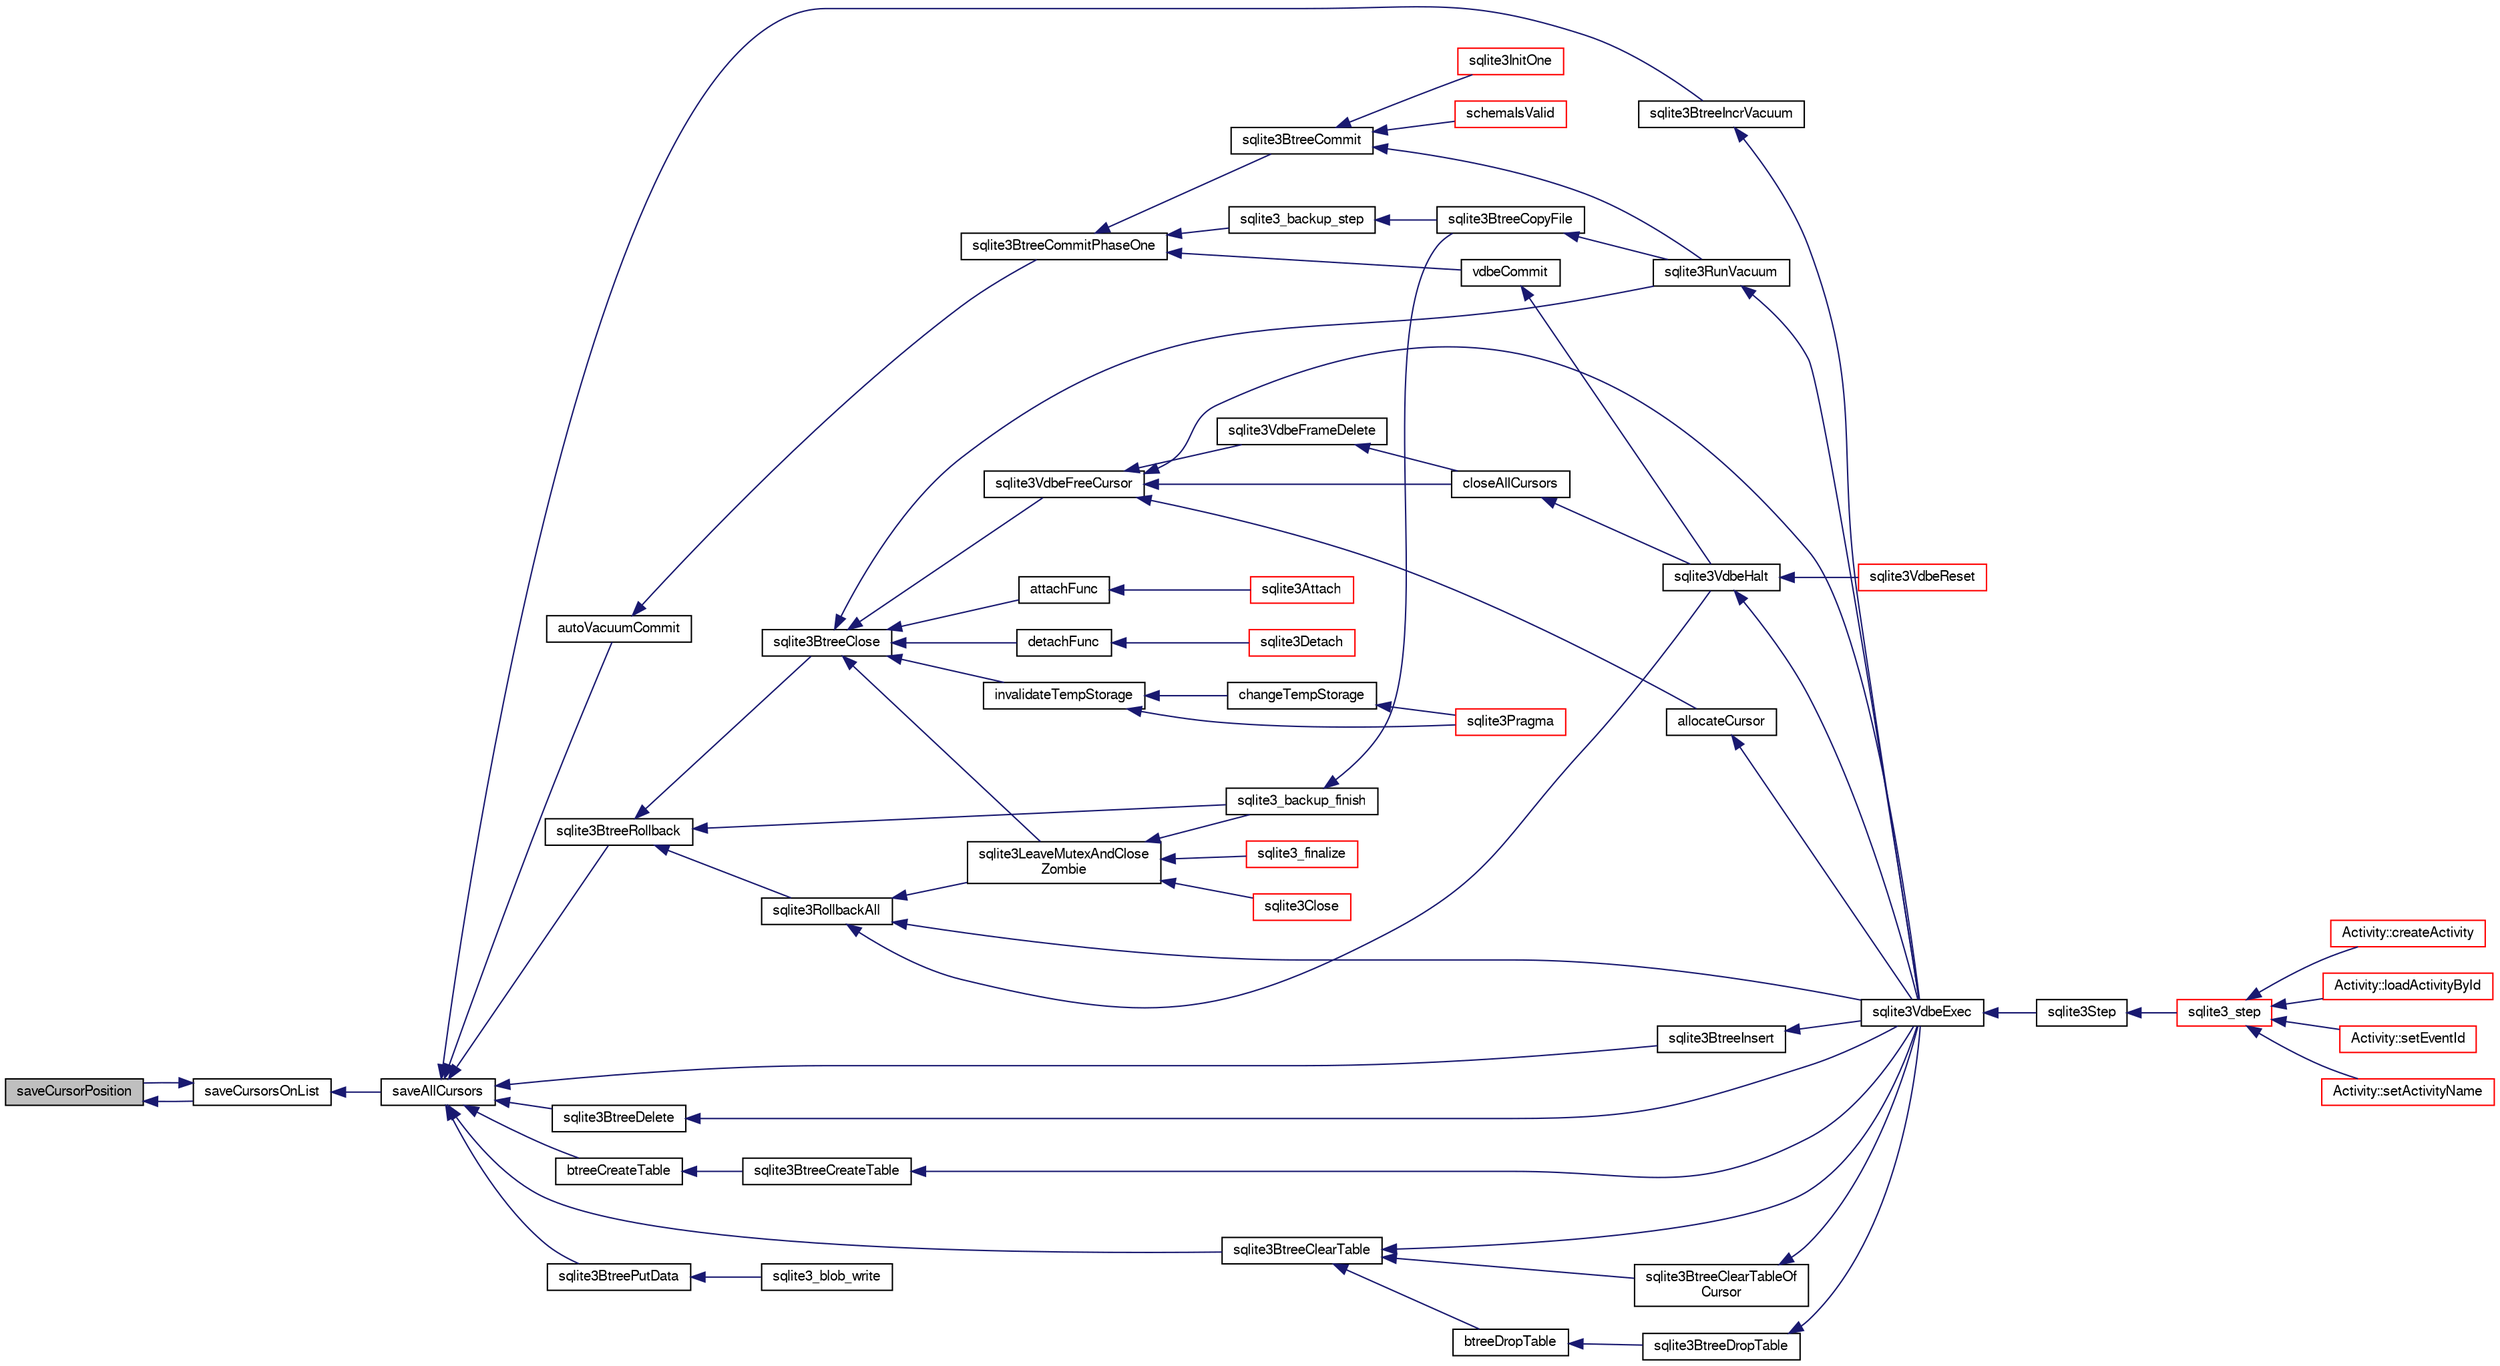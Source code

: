 digraph "saveCursorPosition"
{
  edge [fontname="FreeSans",fontsize="10",labelfontname="FreeSans",labelfontsize="10"];
  node [fontname="FreeSans",fontsize="10",shape=record];
  rankdir="LR";
  Node283333 [label="saveCursorPosition",height=0.2,width=0.4,color="black", fillcolor="grey75", style="filled", fontcolor="black"];
  Node283333 -> Node283334 [dir="back",color="midnightblue",fontsize="10",style="solid",fontname="FreeSans"];
  Node283334 [label="saveCursorsOnList",height=0.2,width=0.4,color="black", fillcolor="white", style="filled",URL="$sqlite3_8c.html#a33cb455c167e82c225c04c6628a486e1"];
  Node283334 -> Node283333 [dir="back",color="midnightblue",fontsize="10",style="solid",fontname="FreeSans"];
  Node283334 -> Node283335 [dir="back",color="midnightblue",fontsize="10",style="solid",fontname="FreeSans"];
  Node283335 [label="saveAllCursors",height=0.2,width=0.4,color="black", fillcolor="white", style="filled",URL="$sqlite3_8c.html#add0c7a5086792caf465148beaadb913d"];
  Node283335 -> Node283336 [dir="back",color="midnightblue",fontsize="10",style="solid",fontname="FreeSans"];
  Node283336 [label="sqlite3BtreeIncrVacuum",height=0.2,width=0.4,color="black", fillcolor="white", style="filled",URL="$sqlite3_8c.html#a0b4c98acfd785fc6d5dc5c3237030318"];
  Node283336 -> Node283337 [dir="back",color="midnightblue",fontsize="10",style="solid",fontname="FreeSans"];
  Node283337 [label="sqlite3VdbeExec",height=0.2,width=0.4,color="black", fillcolor="white", style="filled",URL="$sqlite3_8c.html#a8ce40a614bdc56719c4d642b1e4dfb21"];
  Node283337 -> Node283338 [dir="back",color="midnightblue",fontsize="10",style="solid",fontname="FreeSans"];
  Node283338 [label="sqlite3Step",height=0.2,width=0.4,color="black", fillcolor="white", style="filled",URL="$sqlite3_8c.html#a3f2872e873e2758a4beedad1d5113554"];
  Node283338 -> Node283339 [dir="back",color="midnightblue",fontsize="10",style="solid",fontname="FreeSans"];
  Node283339 [label="sqlite3_step",height=0.2,width=0.4,color="red", fillcolor="white", style="filled",URL="$sqlite3_8h.html#ac1e491ce36b7471eb28387f7d3c74334"];
  Node283339 -> Node283340 [dir="back",color="midnightblue",fontsize="10",style="solid",fontname="FreeSans"];
  Node283340 [label="Activity::createActivity",height=0.2,width=0.4,color="red", fillcolor="white", style="filled",URL="$classActivity.html#a813cc5e52c14ab49b39014c134e3425b"];
  Node283339 -> Node283343 [dir="back",color="midnightblue",fontsize="10",style="solid",fontname="FreeSans"];
  Node283343 [label="Activity::loadActivityById",height=0.2,width=0.4,color="red", fillcolor="white", style="filled",URL="$classActivity.html#abe4ffb4f08a47212ebf9013259d9e7fd"];
  Node283339 -> Node283345 [dir="back",color="midnightblue",fontsize="10",style="solid",fontname="FreeSans"];
  Node283345 [label="Activity::setEventId",height=0.2,width=0.4,color="red", fillcolor="white", style="filled",URL="$classActivity.html#adb1d0fd0d08f473e068f0a4086bfa9ca"];
  Node283339 -> Node283346 [dir="back",color="midnightblue",fontsize="10",style="solid",fontname="FreeSans"];
  Node283346 [label="Activity::setActivityName",height=0.2,width=0.4,color="red", fillcolor="white", style="filled",URL="$classActivity.html#a62dc3737b33915a36086f9dd26d16a81"];
  Node283335 -> Node283598 [dir="back",color="midnightblue",fontsize="10",style="solid",fontname="FreeSans"];
  Node283598 [label="autoVacuumCommit",height=0.2,width=0.4,color="black", fillcolor="white", style="filled",URL="$sqlite3_8c.html#a809d22c6311135ae3048adf41febaef0"];
  Node283598 -> Node283599 [dir="back",color="midnightblue",fontsize="10",style="solid",fontname="FreeSans"];
  Node283599 [label="sqlite3BtreeCommitPhaseOne",height=0.2,width=0.4,color="black", fillcolor="white", style="filled",URL="$sqlite3_8c.html#ae266cba101e64ad99a166f237532e262"];
  Node283599 -> Node283600 [dir="back",color="midnightblue",fontsize="10",style="solid",fontname="FreeSans"];
  Node283600 [label="sqlite3BtreeCommit",height=0.2,width=0.4,color="black", fillcolor="white", style="filled",URL="$sqlite3_8c.html#a8e56ab314556935f9f73080147d26419"];
  Node283600 -> Node283363 [dir="back",color="midnightblue",fontsize="10",style="solid",fontname="FreeSans"];
  Node283363 [label="sqlite3InitOne",height=0.2,width=0.4,color="red", fillcolor="white", style="filled",URL="$sqlite3_8c.html#ac4318b25df65269906b0379251fe9b85"];
  Node283600 -> Node283548 [dir="back",color="midnightblue",fontsize="10",style="solid",fontname="FreeSans"];
  Node283548 [label="schemaIsValid",height=0.2,width=0.4,color="red", fillcolor="white", style="filled",URL="$sqlite3_8c.html#a7c466fe28e7ca6f46b8bf72c46d9738d"];
  Node283600 -> Node283523 [dir="back",color="midnightblue",fontsize="10",style="solid",fontname="FreeSans"];
  Node283523 [label="sqlite3RunVacuum",height=0.2,width=0.4,color="black", fillcolor="white", style="filled",URL="$sqlite3_8c.html#a5e83ddc7b3e7e8e79ad5d1fc92de1d2f"];
  Node283523 -> Node283337 [dir="back",color="midnightblue",fontsize="10",style="solid",fontname="FreeSans"];
  Node283599 -> Node283550 [dir="back",color="midnightblue",fontsize="10",style="solid",fontname="FreeSans"];
  Node283550 [label="sqlite3_backup_step",height=0.2,width=0.4,color="black", fillcolor="white", style="filled",URL="$sqlite3_8h.html#a1699b75e98d082eebc465a9e64c35269"];
  Node283550 -> Node283551 [dir="back",color="midnightblue",fontsize="10",style="solid",fontname="FreeSans"];
  Node283551 [label="sqlite3BtreeCopyFile",height=0.2,width=0.4,color="black", fillcolor="white", style="filled",URL="$sqlite3_8c.html#a4d9e19a79f0d5c1dfcef0bd137ae83f9"];
  Node283551 -> Node283523 [dir="back",color="midnightblue",fontsize="10",style="solid",fontname="FreeSans"];
  Node283599 -> Node283601 [dir="back",color="midnightblue",fontsize="10",style="solid",fontname="FreeSans"];
  Node283601 [label="vdbeCommit",height=0.2,width=0.4,color="black", fillcolor="white", style="filled",URL="$sqlite3_8c.html#a5d7f1e0625451b987728f600cfe1b92d"];
  Node283601 -> Node283556 [dir="back",color="midnightblue",fontsize="10",style="solid",fontname="FreeSans"];
  Node283556 [label="sqlite3VdbeHalt",height=0.2,width=0.4,color="black", fillcolor="white", style="filled",URL="$sqlite3_8c.html#a8d1d99703d999190fbc35ecc981cb709"];
  Node283556 -> Node283557 [dir="back",color="midnightblue",fontsize="10",style="solid",fontname="FreeSans"];
  Node283557 [label="sqlite3VdbeReset",height=0.2,width=0.4,color="red", fillcolor="white", style="filled",URL="$sqlite3_8c.html#a315a913742f7267f90d46d41446353b1"];
  Node283556 -> Node283337 [dir="back",color="midnightblue",fontsize="10",style="solid",fontname="FreeSans"];
  Node283335 -> Node283602 [dir="back",color="midnightblue",fontsize="10",style="solid",fontname="FreeSans"];
  Node283602 [label="sqlite3BtreeRollback",height=0.2,width=0.4,color="black", fillcolor="white", style="filled",URL="$sqlite3_8c.html#a317473acdafdd688385c8954f09de186"];
  Node283602 -> Node283603 [dir="back",color="midnightblue",fontsize="10",style="solid",fontname="FreeSans"];
  Node283603 [label="sqlite3BtreeClose",height=0.2,width=0.4,color="black", fillcolor="white", style="filled",URL="$sqlite3_8c.html#a729b65009b66a99200496b09c124df01"];
  Node283603 -> Node283604 [dir="back",color="midnightblue",fontsize="10",style="solid",fontname="FreeSans"];
  Node283604 [label="sqlite3VdbeFreeCursor",height=0.2,width=0.4,color="black", fillcolor="white", style="filled",URL="$sqlite3_8c.html#a0f9084083e1d0639708934630f33d6ef"];
  Node283604 -> Node283605 [dir="back",color="midnightblue",fontsize="10",style="solid",fontname="FreeSans"];
  Node283605 [label="sqlite3VdbeFrameDelete",height=0.2,width=0.4,color="black", fillcolor="white", style="filled",URL="$sqlite3_8c.html#adb3773fdfb1685857e28891f76365900"];
  Node283605 -> Node283606 [dir="back",color="midnightblue",fontsize="10",style="solid",fontname="FreeSans"];
  Node283606 [label="closeAllCursors",height=0.2,width=0.4,color="black", fillcolor="white", style="filled",URL="$sqlite3_8c.html#af1ac189735864dd6989a8c5af4557547"];
  Node283606 -> Node283556 [dir="back",color="midnightblue",fontsize="10",style="solid",fontname="FreeSans"];
  Node283604 -> Node283606 [dir="back",color="midnightblue",fontsize="10",style="solid",fontname="FreeSans"];
  Node283604 -> Node283607 [dir="back",color="midnightblue",fontsize="10",style="solid",fontname="FreeSans"];
  Node283607 [label="allocateCursor",height=0.2,width=0.4,color="black", fillcolor="white", style="filled",URL="$sqlite3_8c.html#a5083c054ea81802294e539b00a57aad4"];
  Node283607 -> Node283337 [dir="back",color="midnightblue",fontsize="10",style="solid",fontname="FreeSans"];
  Node283604 -> Node283337 [dir="back",color="midnightblue",fontsize="10",style="solid",fontname="FreeSans"];
  Node283603 -> Node283365 [dir="back",color="midnightblue",fontsize="10",style="solid",fontname="FreeSans"];
  Node283365 [label="attachFunc",height=0.2,width=0.4,color="black", fillcolor="white", style="filled",URL="$sqlite3_8c.html#a69cb751a7da501b9a0aa37e0d7c3eaf7"];
  Node283365 -> Node283366 [dir="back",color="midnightblue",fontsize="10",style="solid",fontname="FreeSans"];
  Node283366 [label="sqlite3Attach",height=0.2,width=0.4,color="red", fillcolor="white", style="filled",URL="$sqlite3_8c.html#ae0907fe0b43cc1b4c7e6a16213e8546f"];
  Node283603 -> Node283552 [dir="back",color="midnightblue",fontsize="10",style="solid",fontname="FreeSans"];
  Node283552 [label="detachFunc",height=0.2,width=0.4,color="black", fillcolor="white", style="filled",URL="$sqlite3_8c.html#a2b3dd04cb87abd088926ab0082a60b77"];
  Node283552 -> Node283409 [dir="back",color="midnightblue",fontsize="10",style="solid",fontname="FreeSans"];
  Node283409 [label="sqlite3Detach",height=0.2,width=0.4,color="red", fillcolor="white", style="filled",URL="$sqlite3_8c.html#ab1a5a0b01c7560aef5e0b8603a68747d"];
  Node283603 -> Node283553 [dir="back",color="midnightblue",fontsize="10",style="solid",fontname="FreeSans"];
  Node283553 [label="invalidateTempStorage",height=0.2,width=0.4,color="black", fillcolor="white", style="filled",URL="$sqlite3_8c.html#a759777a1eb3c3e96a5af94932b39e69a"];
  Node283553 -> Node283554 [dir="back",color="midnightblue",fontsize="10",style="solid",fontname="FreeSans"];
  Node283554 [label="changeTempStorage",height=0.2,width=0.4,color="black", fillcolor="white", style="filled",URL="$sqlite3_8c.html#abd43abe0a0959a45c786b9865ed52904"];
  Node283554 -> Node283415 [dir="back",color="midnightblue",fontsize="10",style="solid",fontname="FreeSans"];
  Node283415 [label="sqlite3Pragma",height=0.2,width=0.4,color="red", fillcolor="white", style="filled",URL="$sqlite3_8c.html#a111391370f58f8e6a6eca51fd34d62ed"];
  Node283553 -> Node283415 [dir="back",color="midnightblue",fontsize="10",style="solid",fontname="FreeSans"];
  Node283603 -> Node283523 [dir="back",color="midnightblue",fontsize="10",style="solid",fontname="FreeSans"];
  Node283603 -> Node283566 [dir="back",color="midnightblue",fontsize="10",style="solid",fontname="FreeSans"];
  Node283566 [label="sqlite3LeaveMutexAndClose\lZombie",height=0.2,width=0.4,color="black", fillcolor="white", style="filled",URL="$sqlite3_8c.html#afe3a37c29dcb0fe9fc15fe07a3976f59"];
  Node283566 -> Node283567 [dir="back",color="midnightblue",fontsize="10",style="solid",fontname="FreeSans"];
  Node283567 [label="sqlite3_backup_finish",height=0.2,width=0.4,color="black", fillcolor="white", style="filled",URL="$sqlite3_8h.html#a176857dd58d99be53b6d7305533e0048"];
  Node283567 -> Node283551 [dir="back",color="midnightblue",fontsize="10",style="solid",fontname="FreeSans"];
  Node283566 -> Node283559 [dir="back",color="midnightblue",fontsize="10",style="solid",fontname="FreeSans"];
  Node283559 [label="sqlite3_finalize",height=0.2,width=0.4,color="red", fillcolor="white", style="filled",URL="$sqlite3_8h.html#a801195c0f771d40bb4be1e40f3b88945"];
  Node283566 -> Node283568 [dir="back",color="midnightblue",fontsize="10",style="solid",fontname="FreeSans"];
  Node283568 [label="sqlite3Close",height=0.2,width=0.4,color="red", fillcolor="white", style="filled",URL="$sqlite3_8c.html#aa9f2e73837bba8d721dbde0964ffce11"];
  Node283602 -> Node283567 [dir="back",color="midnightblue",fontsize="10",style="solid",fontname="FreeSans"];
  Node283602 -> Node283555 [dir="back",color="midnightblue",fontsize="10",style="solid",fontname="FreeSans"];
  Node283555 [label="sqlite3RollbackAll",height=0.2,width=0.4,color="black", fillcolor="white", style="filled",URL="$sqlite3_8c.html#ad902dd388d73208539f557962e3fe6bb"];
  Node283555 -> Node283556 [dir="back",color="midnightblue",fontsize="10",style="solid",fontname="FreeSans"];
  Node283555 -> Node283337 [dir="back",color="midnightblue",fontsize="10",style="solid",fontname="FreeSans"];
  Node283555 -> Node283566 [dir="back",color="midnightblue",fontsize="10",style="solid",fontname="FreeSans"];
  Node283335 -> Node283608 [dir="back",color="midnightblue",fontsize="10",style="solid",fontname="FreeSans"];
  Node283608 [label="sqlite3BtreeInsert",height=0.2,width=0.4,color="black", fillcolor="white", style="filled",URL="$sqlite3_8c.html#aa6c6b68ed28d38984e5fa329794d7f02"];
  Node283608 -> Node283337 [dir="back",color="midnightblue",fontsize="10",style="solid",fontname="FreeSans"];
  Node283335 -> Node283609 [dir="back",color="midnightblue",fontsize="10",style="solid",fontname="FreeSans"];
  Node283609 [label="sqlite3BtreeDelete",height=0.2,width=0.4,color="black", fillcolor="white", style="filled",URL="$sqlite3_8c.html#a65c40cd7ec987dbd25392a180f388fe7"];
  Node283609 -> Node283337 [dir="back",color="midnightblue",fontsize="10",style="solid",fontname="FreeSans"];
  Node283335 -> Node283610 [dir="back",color="midnightblue",fontsize="10",style="solid",fontname="FreeSans"];
  Node283610 [label="btreeCreateTable",height=0.2,width=0.4,color="black", fillcolor="white", style="filled",URL="$sqlite3_8c.html#a48e09eaac366a6b585edd02553872954"];
  Node283610 -> Node283611 [dir="back",color="midnightblue",fontsize="10",style="solid",fontname="FreeSans"];
  Node283611 [label="sqlite3BtreeCreateTable",height=0.2,width=0.4,color="black", fillcolor="white", style="filled",URL="$sqlite3_8c.html#a1a9ef91a0faff12254ec3f58cade3291"];
  Node283611 -> Node283337 [dir="back",color="midnightblue",fontsize="10",style="solid",fontname="FreeSans"];
  Node283335 -> Node283612 [dir="back",color="midnightblue",fontsize="10",style="solid",fontname="FreeSans"];
  Node283612 [label="sqlite3BtreeClearTable",height=0.2,width=0.4,color="black", fillcolor="white", style="filled",URL="$sqlite3_8c.html#ac2fcbee7dcc155d776ecf9d5151f3872"];
  Node283612 -> Node283613 [dir="back",color="midnightblue",fontsize="10",style="solid",fontname="FreeSans"];
  Node283613 [label="sqlite3BtreeClearTableOf\lCursor",height=0.2,width=0.4,color="black", fillcolor="white", style="filled",URL="$sqlite3_8c.html#a31f4ef273f0625b74b993177f5903454"];
  Node283613 -> Node283337 [dir="back",color="midnightblue",fontsize="10",style="solid",fontname="FreeSans"];
  Node283612 -> Node283614 [dir="back",color="midnightblue",fontsize="10",style="solid",fontname="FreeSans"];
  Node283614 [label="btreeDropTable",height=0.2,width=0.4,color="black", fillcolor="white", style="filled",URL="$sqlite3_8c.html#abba4061ea34842db278e91f537d2c2ff"];
  Node283614 -> Node283615 [dir="back",color="midnightblue",fontsize="10",style="solid",fontname="FreeSans"];
  Node283615 [label="sqlite3BtreeDropTable",height=0.2,width=0.4,color="black", fillcolor="white", style="filled",URL="$sqlite3_8c.html#a7b9a218bc08d8acfc94b74ea5c47eaa8"];
  Node283615 -> Node283337 [dir="back",color="midnightblue",fontsize="10",style="solid",fontname="FreeSans"];
  Node283612 -> Node283337 [dir="back",color="midnightblue",fontsize="10",style="solid",fontname="FreeSans"];
  Node283335 -> Node283616 [dir="back",color="midnightblue",fontsize="10",style="solid",fontname="FreeSans"];
  Node283616 [label="sqlite3BtreePutData",height=0.2,width=0.4,color="black", fillcolor="white", style="filled",URL="$sqlite3_8c.html#a3de4f8662e8ea70d283bd57db1152a4c"];
  Node283616 -> Node283563 [dir="back",color="midnightblue",fontsize="10",style="solid",fontname="FreeSans"];
  Node283563 [label="sqlite3_blob_write",height=0.2,width=0.4,color="black", fillcolor="white", style="filled",URL="$sqlite3_8h.html#a0dd24c2ce4bfd36279ed96e8266b1d87"];
}
